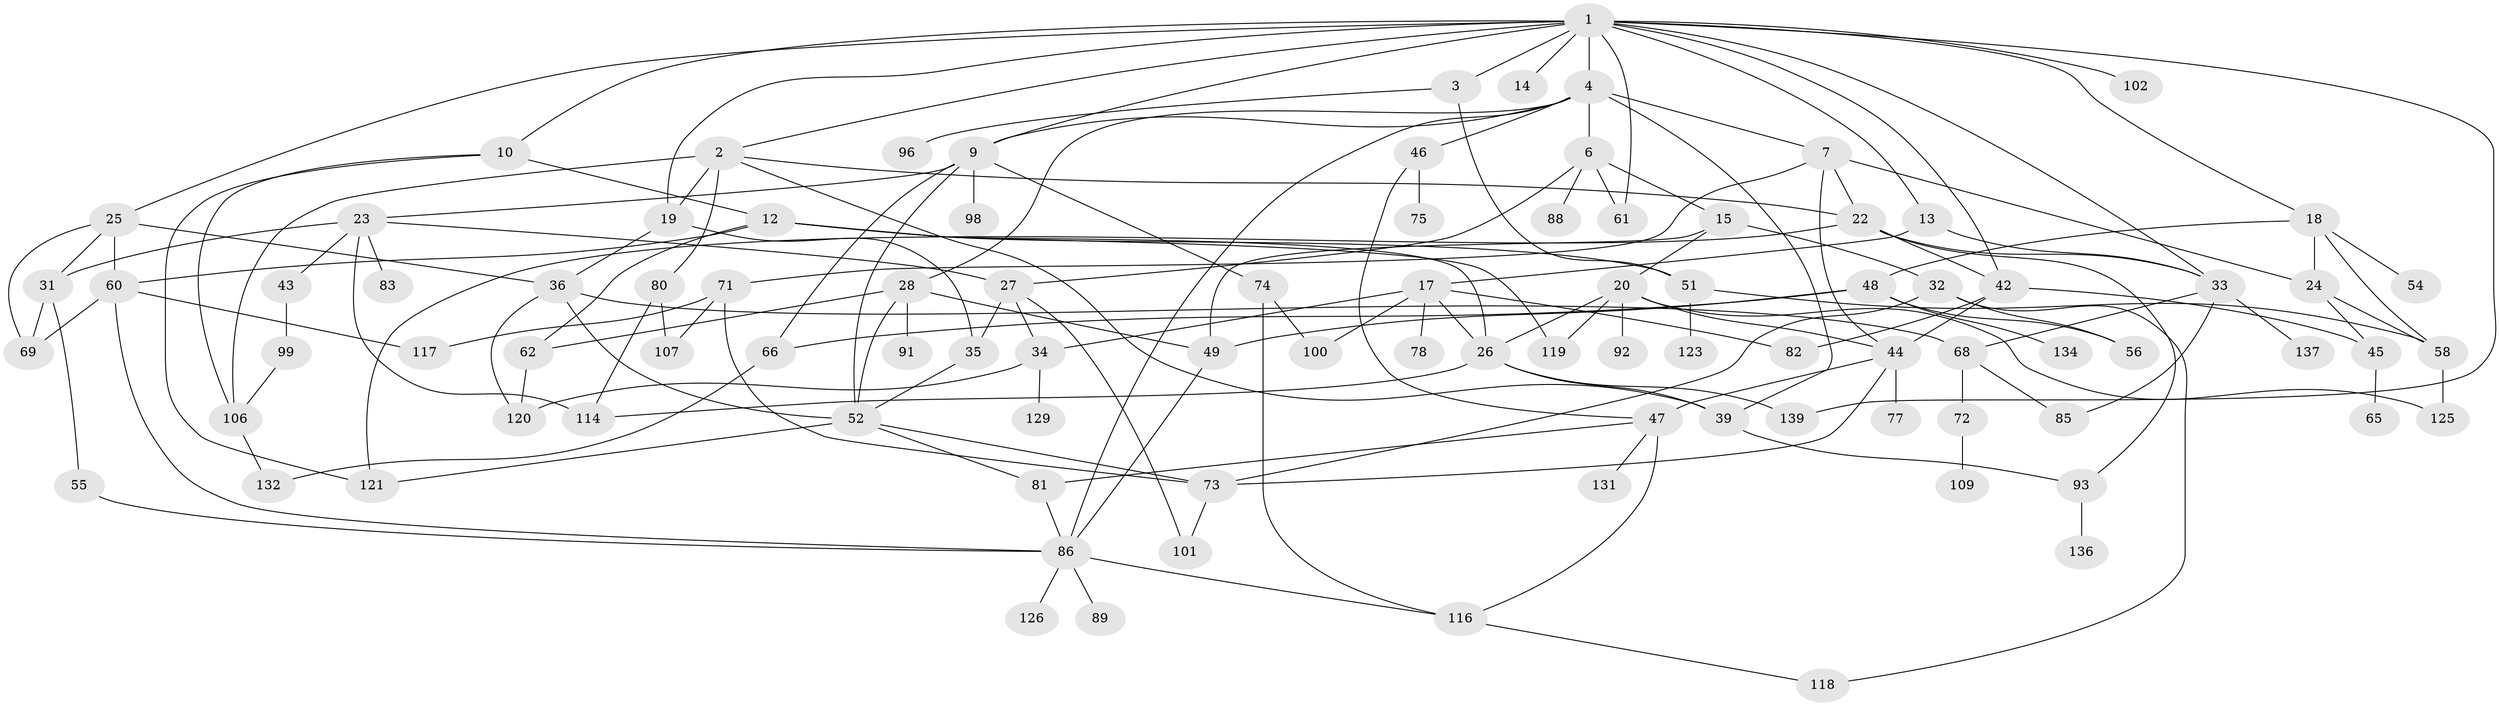 // original degree distribution, {9: 0.007194244604316547, 7: 0.007194244604316547, 3: 0.2302158273381295, 4: 0.17985611510791366, 6: 0.04316546762589928, 5: 0.08633093525179857, 8: 0.007194244604316547, 1: 0.18705035971223022, 2: 0.2517985611510791}
// Generated by graph-tools (version 1.1) at 2025/41/03/06/25 10:41:27]
// undirected, 95 vertices, 160 edges
graph export_dot {
graph [start="1"]
  node [color=gray90,style=filled];
  1 [super="+8"];
  2 [super="+16"];
  3;
  4 [super="+5"];
  6 [super="+63"];
  7 [super="+67"];
  9 [super="+11"];
  10;
  12 [super="+29"];
  13;
  14;
  15 [super="+30"];
  17 [super="+41"];
  18 [super="+37"];
  19;
  20 [super="+21"];
  22;
  23 [super="+115"];
  24 [super="+122"];
  25 [super="+40"];
  26 [super="+111"];
  27 [super="+94"];
  28 [super="+87"];
  31 [super="+38"];
  32 [super="+50"];
  33 [super="+53"];
  34;
  35 [super="+79"];
  36 [super="+70"];
  39 [super="+84"];
  42 [super="+64"];
  43;
  44 [super="+133"];
  45 [super="+138"];
  46 [super="+59"];
  47;
  48 [super="+97"];
  49 [super="+103"];
  51 [super="+90"];
  52 [super="+57"];
  54 [super="+104"];
  55;
  56;
  58;
  60 [super="+105"];
  61;
  62;
  65;
  66;
  68 [super="+110"];
  69 [super="+108"];
  71 [super="+76"];
  72;
  73 [super="+130"];
  74 [super="+112"];
  75;
  77;
  78;
  80 [super="+95"];
  81;
  82;
  83;
  85;
  86 [super="+124"];
  88;
  89;
  91;
  92;
  93 [super="+113"];
  96 [super="+127"];
  98;
  99;
  100 [super="+128"];
  101;
  102;
  106 [super="+135"];
  107;
  109;
  114;
  116;
  117;
  118;
  119;
  120;
  121;
  123;
  125;
  126;
  129;
  131;
  132;
  134;
  136;
  137;
  139;
  1 -- 2;
  1 -- 3;
  1 -- 4;
  1 -- 9;
  1 -- 18;
  1 -- 19;
  1 -- 61;
  1 -- 42;
  1 -- 33;
  1 -- 102;
  1 -- 10;
  1 -- 139;
  1 -- 13;
  1 -- 14;
  1 -- 25;
  2 -- 22;
  2 -- 39;
  2 -- 80;
  2 -- 19;
  2 -- 106 [weight=2];
  3 -- 51;
  3 -- 96;
  4 -- 86;
  4 -- 6;
  4 -- 7;
  4 -- 9;
  4 -- 28;
  4 -- 46;
  4 -- 39;
  6 -- 15;
  6 -- 61;
  6 -- 27;
  6 -- 88;
  7 -- 24;
  7 -- 44;
  7 -- 71;
  7 -- 22;
  9 -- 66;
  9 -- 98;
  9 -- 52;
  9 -- 23;
  9 -- 74;
  10 -- 12;
  10 -- 106;
  10 -- 121;
  12 -- 26;
  12 -- 62;
  12 -- 119;
  12 -- 60;
  12 -- 51;
  13 -- 17;
  13 -- 33;
  15 -- 20;
  15 -- 49;
  15 -- 32;
  17 -- 82;
  17 -- 34;
  17 -- 26;
  17 -- 100;
  17 -- 78;
  18 -- 54;
  18 -- 24;
  18 -- 48;
  18 -- 58;
  19 -- 35;
  19 -- 36;
  20 -- 44;
  20 -- 119;
  20 -- 125;
  20 -- 26;
  20 -- 92;
  22 -- 42;
  22 -- 121;
  22 -- 93;
  22 -- 33;
  23 -- 27;
  23 -- 43;
  23 -- 83;
  23 -- 31;
  23 -- 114;
  24 -- 58;
  24 -- 45;
  25 -- 31;
  25 -- 36;
  25 -- 69;
  25 -- 60;
  26 -- 139;
  26 -- 114;
  26 -- 39;
  27 -- 34;
  27 -- 35;
  27 -- 101;
  28 -- 91;
  28 -- 62;
  28 -- 49;
  28 -- 52;
  31 -- 55;
  31 -- 69;
  32 -- 56;
  32 -- 118;
  32 -- 73;
  33 -- 85;
  33 -- 68;
  33 -- 137;
  34 -- 129;
  34 -- 120;
  35 -- 52;
  36 -- 68;
  36 -- 120;
  36 -- 52;
  39 -- 93;
  42 -- 45;
  42 -- 44;
  42 -- 82;
  43 -- 99;
  44 -- 77;
  44 -- 73;
  44 -- 47;
  45 -- 65;
  46 -- 47;
  46 -- 75;
  47 -- 81;
  47 -- 131;
  47 -- 116;
  48 -- 49;
  48 -- 56;
  48 -- 66;
  48 -- 134;
  49 -- 86;
  51 -- 123;
  51 -- 58;
  52 -- 81;
  52 -- 121;
  52 -- 73;
  55 -- 86;
  58 -- 125;
  60 -- 86;
  60 -- 117;
  60 -- 69;
  62 -- 120;
  66 -- 132;
  68 -- 72 [weight=2];
  68 -- 85;
  71 -- 73;
  71 -- 107;
  71 -- 117;
  72 -- 109;
  73 -- 101;
  74 -- 116;
  74 -- 100;
  80 -- 107;
  80 -- 114;
  81 -- 86;
  86 -- 89;
  86 -- 116;
  86 -- 126;
  93 -- 136;
  99 -- 106;
  106 -- 132;
  116 -- 118;
}
